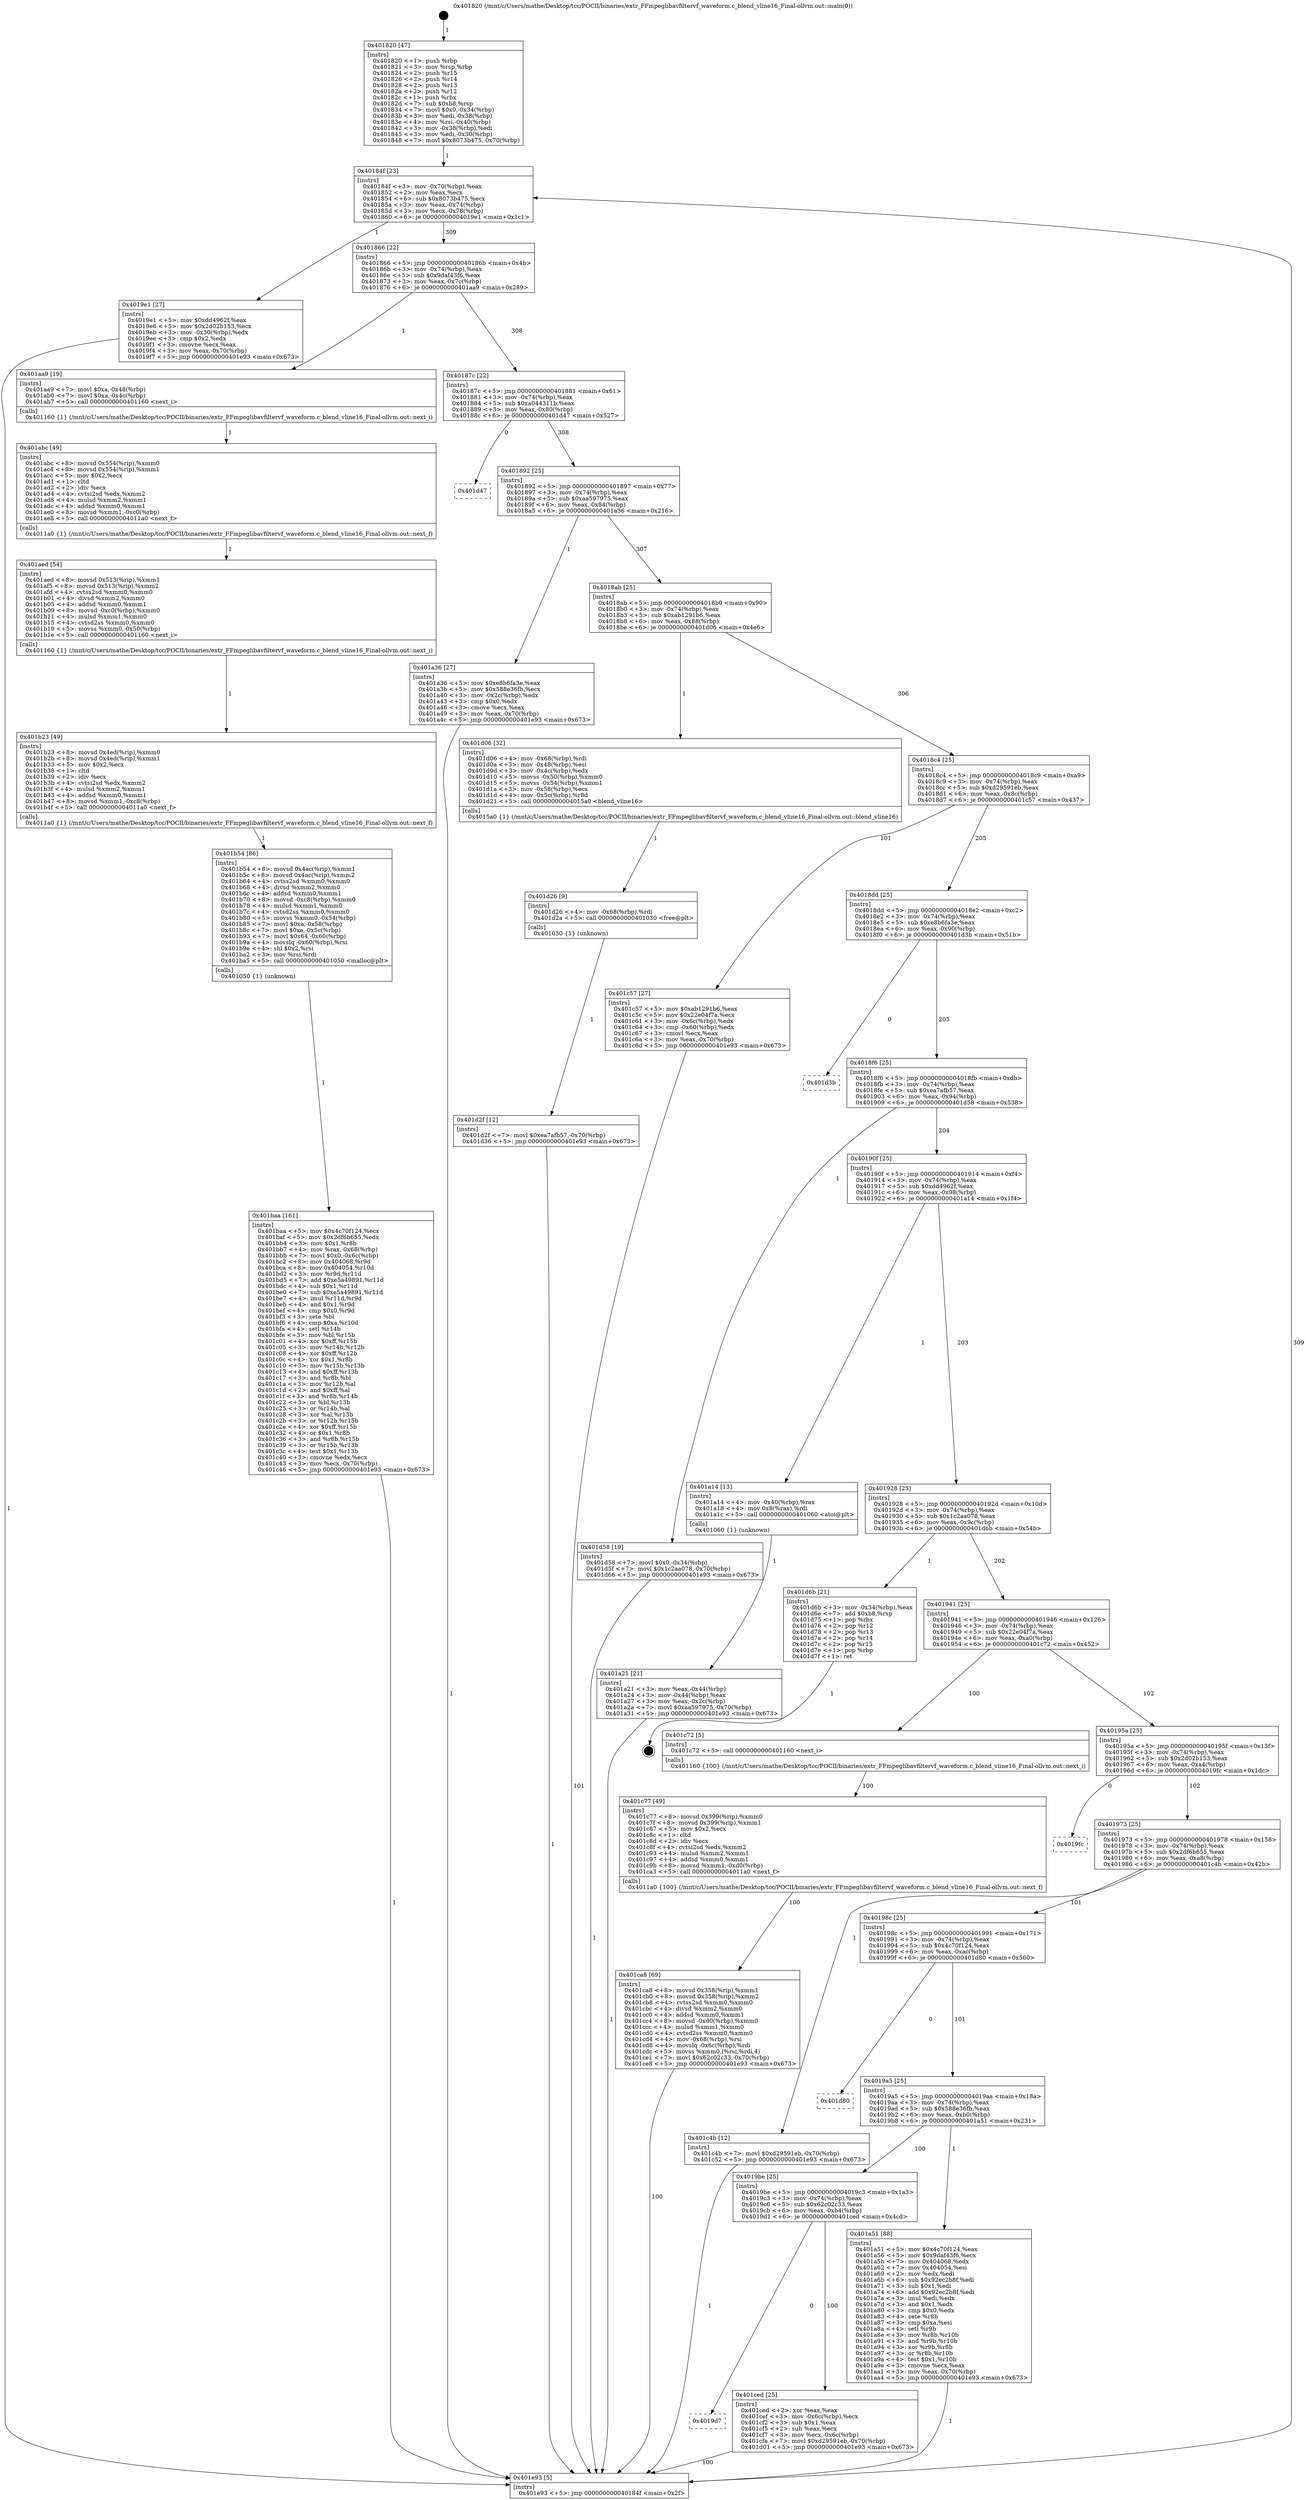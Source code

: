 digraph "0x401820" {
  label = "0x401820 (/mnt/c/Users/mathe/Desktop/tcc/POCII/binaries/extr_FFmpeglibavfiltervf_waveform.c_blend_vline16_Final-ollvm.out::main(0))"
  labelloc = "t"
  node[shape=record]

  Entry [label="",width=0.3,height=0.3,shape=circle,fillcolor=black,style=filled]
  "0x40184f" [label="{
     0x40184f [23]\l
     | [instrs]\l
     &nbsp;&nbsp;0x40184f \<+3\>: mov -0x70(%rbp),%eax\l
     &nbsp;&nbsp;0x401852 \<+2\>: mov %eax,%ecx\l
     &nbsp;&nbsp;0x401854 \<+6\>: sub $0x8073b475,%ecx\l
     &nbsp;&nbsp;0x40185a \<+3\>: mov %eax,-0x74(%rbp)\l
     &nbsp;&nbsp;0x40185d \<+3\>: mov %ecx,-0x78(%rbp)\l
     &nbsp;&nbsp;0x401860 \<+6\>: je 00000000004019e1 \<main+0x1c1\>\l
  }"]
  "0x4019e1" [label="{
     0x4019e1 [27]\l
     | [instrs]\l
     &nbsp;&nbsp;0x4019e1 \<+5\>: mov $0xdd4962f,%eax\l
     &nbsp;&nbsp;0x4019e6 \<+5\>: mov $0x2d02b153,%ecx\l
     &nbsp;&nbsp;0x4019eb \<+3\>: mov -0x30(%rbp),%edx\l
     &nbsp;&nbsp;0x4019ee \<+3\>: cmp $0x2,%edx\l
     &nbsp;&nbsp;0x4019f1 \<+3\>: cmovne %ecx,%eax\l
     &nbsp;&nbsp;0x4019f4 \<+3\>: mov %eax,-0x70(%rbp)\l
     &nbsp;&nbsp;0x4019f7 \<+5\>: jmp 0000000000401e93 \<main+0x673\>\l
  }"]
  "0x401866" [label="{
     0x401866 [22]\l
     | [instrs]\l
     &nbsp;&nbsp;0x401866 \<+5\>: jmp 000000000040186b \<main+0x4b\>\l
     &nbsp;&nbsp;0x40186b \<+3\>: mov -0x74(%rbp),%eax\l
     &nbsp;&nbsp;0x40186e \<+5\>: sub $0x9daf43f6,%eax\l
     &nbsp;&nbsp;0x401873 \<+3\>: mov %eax,-0x7c(%rbp)\l
     &nbsp;&nbsp;0x401876 \<+6\>: je 0000000000401aa9 \<main+0x289\>\l
  }"]
  "0x401e93" [label="{
     0x401e93 [5]\l
     | [instrs]\l
     &nbsp;&nbsp;0x401e93 \<+5\>: jmp 000000000040184f \<main+0x2f\>\l
  }"]
  "0x401820" [label="{
     0x401820 [47]\l
     | [instrs]\l
     &nbsp;&nbsp;0x401820 \<+1\>: push %rbp\l
     &nbsp;&nbsp;0x401821 \<+3\>: mov %rsp,%rbp\l
     &nbsp;&nbsp;0x401824 \<+2\>: push %r15\l
     &nbsp;&nbsp;0x401826 \<+2\>: push %r14\l
     &nbsp;&nbsp;0x401828 \<+2\>: push %r13\l
     &nbsp;&nbsp;0x40182a \<+2\>: push %r12\l
     &nbsp;&nbsp;0x40182c \<+1\>: push %rbx\l
     &nbsp;&nbsp;0x40182d \<+7\>: sub $0xb8,%rsp\l
     &nbsp;&nbsp;0x401834 \<+7\>: movl $0x0,-0x34(%rbp)\l
     &nbsp;&nbsp;0x40183b \<+3\>: mov %edi,-0x38(%rbp)\l
     &nbsp;&nbsp;0x40183e \<+4\>: mov %rsi,-0x40(%rbp)\l
     &nbsp;&nbsp;0x401842 \<+3\>: mov -0x38(%rbp),%edi\l
     &nbsp;&nbsp;0x401845 \<+3\>: mov %edi,-0x30(%rbp)\l
     &nbsp;&nbsp;0x401848 \<+7\>: movl $0x8073b475,-0x70(%rbp)\l
  }"]
  Exit [label="",width=0.3,height=0.3,shape=circle,fillcolor=black,style=filled,peripheries=2]
  "0x401aa9" [label="{
     0x401aa9 [19]\l
     | [instrs]\l
     &nbsp;&nbsp;0x401aa9 \<+7\>: movl $0xa,-0x48(%rbp)\l
     &nbsp;&nbsp;0x401ab0 \<+7\>: movl $0xa,-0x4c(%rbp)\l
     &nbsp;&nbsp;0x401ab7 \<+5\>: call 0000000000401160 \<next_i\>\l
     | [calls]\l
     &nbsp;&nbsp;0x401160 \{1\} (/mnt/c/Users/mathe/Desktop/tcc/POCII/binaries/extr_FFmpeglibavfiltervf_waveform.c_blend_vline16_Final-ollvm.out::next_i)\l
  }"]
  "0x40187c" [label="{
     0x40187c [22]\l
     | [instrs]\l
     &nbsp;&nbsp;0x40187c \<+5\>: jmp 0000000000401881 \<main+0x61\>\l
     &nbsp;&nbsp;0x401881 \<+3\>: mov -0x74(%rbp),%eax\l
     &nbsp;&nbsp;0x401884 \<+5\>: sub $0xa044311b,%eax\l
     &nbsp;&nbsp;0x401889 \<+3\>: mov %eax,-0x80(%rbp)\l
     &nbsp;&nbsp;0x40188c \<+6\>: je 0000000000401d47 \<main+0x527\>\l
  }"]
  "0x401d2f" [label="{
     0x401d2f [12]\l
     | [instrs]\l
     &nbsp;&nbsp;0x401d2f \<+7\>: movl $0xea7afb57,-0x70(%rbp)\l
     &nbsp;&nbsp;0x401d36 \<+5\>: jmp 0000000000401e93 \<main+0x673\>\l
  }"]
  "0x401d47" [label="{
     0x401d47\l
  }", style=dashed]
  "0x401892" [label="{
     0x401892 [25]\l
     | [instrs]\l
     &nbsp;&nbsp;0x401892 \<+5\>: jmp 0000000000401897 \<main+0x77\>\l
     &nbsp;&nbsp;0x401897 \<+3\>: mov -0x74(%rbp),%eax\l
     &nbsp;&nbsp;0x40189a \<+5\>: sub $0xaa597975,%eax\l
     &nbsp;&nbsp;0x40189f \<+6\>: mov %eax,-0x84(%rbp)\l
     &nbsp;&nbsp;0x4018a5 \<+6\>: je 0000000000401a36 \<main+0x216\>\l
  }"]
  "0x401d26" [label="{
     0x401d26 [9]\l
     | [instrs]\l
     &nbsp;&nbsp;0x401d26 \<+4\>: mov -0x68(%rbp),%rdi\l
     &nbsp;&nbsp;0x401d2a \<+5\>: call 0000000000401030 \<free@plt\>\l
     | [calls]\l
     &nbsp;&nbsp;0x401030 \{1\} (unknown)\l
  }"]
  "0x401a36" [label="{
     0x401a36 [27]\l
     | [instrs]\l
     &nbsp;&nbsp;0x401a36 \<+5\>: mov $0xe8b6fa3e,%eax\l
     &nbsp;&nbsp;0x401a3b \<+5\>: mov $0x588e36fb,%ecx\l
     &nbsp;&nbsp;0x401a40 \<+3\>: mov -0x2c(%rbp),%edx\l
     &nbsp;&nbsp;0x401a43 \<+3\>: cmp $0x0,%edx\l
     &nbsp;&nbsp;0x401a46 \<+3\>: cmove %ecx,%eax\l
     &nbsp;&nbsp;0x401a49 \<+3\>: mov %eax,-0x70(%rbp)\l
     &nbsp;&nbsp;0x401a4c \<+5\>: jmp 0000000000401e93 \<main+0x673\>\l
  }"]
  "0x4018ab" [label="{
     0x4018ab [25]\l
     | [instrs]\l
     &nbsp;&nbsp;0x4018ab \<+5\>: jmp 00000000004018b0 \<main+0x90\>\l
     &nbsp;&nbsp;0x4018b0 \<+3\>: mov -0x74(%rbp),%eax\l
     &nbsp;&nbsp;0x4018b3 \<+5\>: sub $0xab1291b6,%eax\l
     &nbsp;&nbsp;0x4018b8 \<+6\>: mov %eax,-0x88(%rbp)\l
     &nbsp;&nbsp;0x4018be \<+6\>: je 0000000000401d06 \<main+0x4e6\>\l
  }"]
  "0x4019d7" [label="{
     0x4019d7\l
  }", style=dashed]
  "0x401d06" [label="{
     0x401d06 [32]\l
     | [instrs]\l
     &nbsp;&nbsp;0x401d06 \<+4\>: mov -0x68(%rbp),%rdi\l
     &nbsp;&nbsp;0x401d0a \<+3\>: mov -0x48(%rbp),%esi\l
     &nbsp;&nbsp;0x401d0d \<+3\>: mov -0x4c(%rbp),%edx\l
     &nbsp;&nbsp;0x401d10 \<+5\>: movss -0x50(%rbp),%xmm0\l
     &nbsp;&nbsp;0x401d15 \<+5\>: movss -0x54(%rbp),%xmm1\l
     &nbsp;&nbsp;0x401d1a \<+3\>: mov -0x58(%rbp),%ecx\l
     &nbsp;&nbsp;0x401d1d \<+4\>: mov -0x5c(%rbp),%r8d\l
     &nbsp;&nbsp;0x401d21 \<+5\>: call 00000000004015a0 \<blend_vline16\>\l
     | [calls]\l
     &nbsp;&nbsp;0x4015a0 \{1\} (/mnt/c/Users/mathe/Desktop/tcc/POCII/binaries/extr_FFmpeglibavfiltervf_waveform.c_blend_vline16_Final-ollvm.out::blend_vline16)\l
  }"]
  "0x4018c4" [label="{
     0x4018c4 [25]\l
     | [instrs]\l
     &nbsp;&nbsp;0x4018c4 \<+5\>: jmp 00000000004018c9 \<main+0xa9\>\l
     &nbsp;&nbsp;0x4018c9 \<+3\>: mov -0x74(%rbp),%eax\l
     &nbsp;&nbsp;0x4018cc \<+5\>: sub $0xd29591eb,%eax\l
     &nbsp;&nbsp;0x4018d1 \<+6\>: mov %eax,-0x8c(%rbp)\l
     &nbsp;&nbsp;0x4018d7 \<+6\>: je 0000000000401c57 \<main+0x437\>\l
  }"]
  "0x401ced" [label="{
     0x401ced [25]\l
     | [instrs]\l
     &nbsp;&nbsp;0x401ced \<+2\>: xor %eax,%eax\l
     &nbsp;&nbsp;0x401cef \<+3\>: mov -0x6c(%rbp),%ecx\l
     &nbsp;&nbsp;0x401cf2 \<+3\>: sub $0x1,%eax\l
     &nbsp;&nbsp;0x401cf5 \<+2\>: sub %eax,%ecx\l
     &nbsp;&nbsp;0x401cf7 \<+3\>: mov %ecx,-0x6c(%rbp)\l
     &nbsp;&nbsp;0x401cfa \<+7\>: movl $0xd29591eb,-0x70(%rbp)\l
     &nbsp;&nbsp;0x401d01 \<+5\>: jmp 0000000000401e93 \<main+0x673\>\l
  }"]
  "0x401c57" [label="{
     0x401c57 [27]\l
     | [instrs]\l
     &nbsp;&nbsp;0x401c57 \<+5\>: mov $0xab1291b6,%eax\l
     &nbsp;&nbsp;0x401c5c \<+5\>: mov $0x22e04f7a,%ecx\l
     &nbsp;&nbsp;0x401c61 \<+3\>: mov -0x6c(%rbp),%edx\l
     &nbsp;&nbsp;0x401c64 \<+3\>: cmp -0x60(%rbp),%edx\l
     &nbsp;&nbsp;0x401c67 \<+3\>: cmovl %ecx,%eax\l
     &nbsp;&nbsp;0x401c6a \<+3\>: mov %eax,-0x70(%rbp)\l
     &nbsp;&nbsp;0x401c6d \<+5\>: jmp 0000000000401e93 \<main+0x673\>\l
  }"]
  "0x4018dd" [label="{
     0x4018dd [25]\l
     | [instrs]\l
     &nbsp;&nbsp;0x4018dd \<+5\>: jmp 00000000004018e2 \<main+0xc2\>\l
     &nbsp;&nbsp;0x4018e2 \<+3\>: mov -0x74(%rbp),%eax\l
     &nbsp;&nbsp;0x4018e5 \<+5\>: sub $0xe8b6fa3e,%eax\l
     &nbsp;&nbsp;0x4018ea \<+6\>: mov %eax,-0x90(%rbp)\l
     &nbsp;&nbsp;0x4018f0 \<+6\>: je 0000000000401d3b \<main+0x51b\>\l
  }"]
  "0x401ca8" [label="{
     0x401ca8 [69]\l
     | [instrs]\l
     &nbsp;&nbsp;0x401ca8 \<+8\>: movsd 0x358(%rip),%xmm1\l
     &nbsp;&nbsp;0x401cb0 \<+8\>: movsd 0x358(%rip),%xmm2\l
     &nbsp;&nbsp;0x401cb8 \<+4\>: cvtss2sd %xmm0,%xmm0\l
     &nbsp;&nbsp;0x401cbc \<+4\>: divsd %xmm2,%xmm0\l
     &nbsp;&nbsp;0x401cc0 \<+4\>: addsd %xmm0,%xmm1\l
     &nbsp;&nbsp;0x401cc4 \<+8\>: movsd -0xd0(%rbp),%xmm0\l
     &nbsp;&nbsp;0x401ccc \<+4\>: mulsd %xmm1,%xmm0\l
     &nbsp;&nbsp;0x401cd0 \<+4\>: cvtsd2ss %xmm0,%xmm0\l
     &nbsp;&nbsp;0x401cd4 \<+4\>: mov -0x68(%rbp),%rsi\l
     &nbsp;&nbsp;0x401cd8 \<+4\>: movslq -0x6c(%rbp),%rdi\l
     &nbsp;&nbsp;0x401cdc \<+5\>: movss %xmm0,(%rsi,%rdi,4)\l
     &nbsp;&nbsp;0x401ce1 \<+7\>: movl $0x62c02c33,-0x70(%rbp)\l
     &nbsp;&nbsp;0x401ce8 \<+5\>: jmp 0000000000401e93 \<main+0x673\>\l
  }"]
  "0x401d3b" [label="{
     0x401d3b\l
  }", style=dashed]
  "0x4018f6" [label="{
     0x4018f6 [25]\l
     | [instrs]\l
     &nbsp;&nbsp;0x4018f6 \<+5\>: jmp 00000000004018fb \<main+0xdb\>\l
     &nbsp;&nbsp;0x4018fb \<+3\>: mov -0x74(%rbp),%eax\l
     &nbsp;&nbsp;0x4018fe \<+5\>: sub $0xea7afb57,%eax\l
     &nbsp;&nbsp;0x401903 \<+6\>: mov %eax,-0x94(%rbp)\l
     &nbsp;&nbsp;0x401909 \<+6\>: je 0000000000401d58 \<main+0x538\>\l
  }"]
  "0x401c77" [label="{
     0x401c77 [49]\l
     | [instrs]\l
     &nbsp;&nbsp;0x401c77 \<+8\>: movsd 0x399(%rip),%xmm0\l
     &nbsp;&nbsp;0x401c7f \<+8\>: movsd 0x399(%rip),%xmm1\l
     &nbsp;&nbsp;0x401c87 \<+5\>: mov $0x2,%ecx\l
     &nbsp;&nbsp;0x401c8c \<+1\>: cltd\l
     &nbsp;&nbsp;0x401c8d \<+2\>: idiv %ecx\l
     &nbsp;&nbsp;0x401c8f \<+4\>: cvtsi2sd %edx,%xmm2\l
     &nbsp;&nbsp;0x401c93 \<+4\>: mulsd %xmm2,%xmm1\l
     &nbsp;&nbsp;0x401c97 \<+4\>: addsd %xmm0,%xmm1\l
     &nbsp;&nbsp;0x401c9b \<+8\>: movsd %xmm1,-0xd0(%rbp)\l
     &nbsp;&nbsp;0x401ca3 \<+5\>: call 00000000004011a0 \<next_f\>\l
     | [calls]\l
     &nbsp;&nbsp;0x4011a0 \{100\} (/mnt/c/Users/mathe/Desktop/tcc/POCII/binaries/extr_FFmpeglibavfiltervf_waveform.c_blend_vline16_Final-ollvm.out::next_f)\l
  }"]
  "0x401d58" [label="{
     0x401d58 [19]\l
     | [instrs]\l
     &nbsp;&nbsp;0x401d58 \<+7\>: movl $0x0,-0x34(%rbp)\l
     &nbsp;&nbsp;0x401d5f \<+7\>: movl $0x1c2aa078,-0x70(%rbp)\l
     &nbsp;&nbsp;0x401d66 \<+5\>: jmp 0000000000401e93 \<main+0x673\>\l
  }"]
  "0x40190f" [label="{
     0x40190f [25]\l
     | [instrs]\l
     &nbsp;&nbsp;0x40190f \<+5\>: jmp 0000000000401914 \<main+0xf4\>\l
     &nbsp;&nbsp;0x401914 \<+3\>: mov -0x74(%rbp),%eax\l
     &nbsp;&nbsp;0x401917 \<+5\>: sub $0xdd4962f,%eax\l
     &nbsp;&nbsp;0x40191c \<+6\>: mov %eax,-0x98(%rbp)\l
     &nbsp;&nbsp;0x401922 \<+6\>: je 0000000000401a14 \<main+0x1f4\>\l
  }"]
  "0x401baa" [label="{
     0x401baa [161]\l
     | [instrs]\l
     &nbsp;&nbsp;0x401baa \<+5\>: mov $0x4c70f124,%ecx\l
     &nbsp;&nbsp;0x401baf \<+5\>: mov $0x2df6b655,%edx\l
     &nbsp;&nbsp;0x401bb4 \<+3\>: mov $0x1,%r8b\l
     &nbsp;&nbsp;0x401bb7 \<+4\>: mov %rax,-0x68(%rbp)\l
     &nbsp;&nbsp;0x401bbb \<+7\>: movl $0x0,-0x6c(%rbp)\l
     &nbsp;&nbsp;0x401bc2 \<+8\>: mov 0x404068,%r9d\l
     &nbsp;&nbsp;0x401bca \<+8\>: mov 0x404054,%r10d\l
     &nbsp;&nbsp;0x401bd2 \<+3\>: mov %r9d,%r11d\l
     &nbsp;&nbsp;0x401bd5 \<+7\>: add $0xe5a49891,%r11d\l
     &nbsp;&nbsp;0x401bdc \<+4\>: sub $0x1,%r11d\l
     &nbsp;&nbsp;0x401be0 \<+7\>: sub $0xe5a49891,%r11d\l
     &nbsp;&nbsp;0x401be7 \<+4\>: imul %r11d,%r9d\l
     &nbsp;&nbsp;0x401beb \<+4\>: and $0x1,%r9d\l
     &nbsp;&nbsp;0x401bef \<+4\>: cmp $0x0,%r9d\l
     &nbsp;&nbsp;0x401bf3 \<+3\>: sete %bl\l
     &nbsp;&nbsp;0x401bf6 \<+4\>: cmp $0xa,%r10d\l
     &nbsp;&nbsp;0x401bfa \<+4\>: setl %r14b\l
     &nbsp;&nbsp;0x401bfe \<+3\>: mov %bl,%r15b\l
     &nbsp;&nbsp;0x401c01 \<+4\>: xor $0xff,%r15b\l
     &nbsp;&nbsp;0x401c05 \<+3\>: mov %r14b,%r12b\l
     &nbsp;&nbsp;0x401c08 \<+4\>: xor $0xff,%r12b\l
     &nbsp;&nbsp;0x401c0c \<+4\>: xor $0x1,%r8b\l
     &nbsp;&nbsp;0x401c10 \<+3\>: mov %r15b,%r13b\l
     &nbsp;&nbsp;0x401c13 \<+4\>: and $0xff,%r13b\l
     &nbsp;&nbsp;0x401c17 \<+3\>: and %r8b,%bl\l
     &nbsp;&nbsp;0x401c1a \<+3\>: mov %r12b,%al\l
     &nbsp;&nbsp;0x401c1d \<+2\>: and $0xff,%al\l
     &nbsp;&nbsp;0x401c1f \<+3\>: and %r8b,%r14b\l
     &nbsp;&nbsp;0x401c22 \<+3\>: or %bl,%r13b\l
     &nbsp;&nbsp;0x401c25 \<+3\>: or %r14b,%al\l
     &nbsp;&nbsp;0x401c28 \<+3\>: xor %al,%r13b\l
     &nbsp;&nbsp;0x401c2b \<+3\>: or %r12b,%r15b\l
     &nbsp;&nbsp;0x401c2e \<+4\>: xor $0xff,%r15b\l
     &nbsp;&nbsp;0x401c32 \<+4\>: or $0x1,%r8b\l
     &nbsp;&nbsp;0x401c36 \<+3\>: and %r8b,%r15b\l
     &nbsp;&nbsp;0x401c39 \<+3\>: or %r15b,%r13b\l
     &nbsp;&nbsp;0x401c3c \<+4\>: test $0x1,%r13b\l
     &nbsp;&nbsp;0x401c40 \<+3\>: cmovne %edx,%ecx\l
     &nbsp;&nbsp;0x401c43 \<+3\>: mov %ecx,-0x70(%rbp)\l
     &nbsp;&nbsp;0x401c46 \<+5\>: jmp 0000000000401e93 \<main+0x673\>\l
  }"]
  "0x401a14" [label="{
     0x401a14 [13]\l
     | [instrs]\l
     &nbsp;&nbsp;0x401a14 \<+4\>: mov -0x40(%rbp),%rax\l
     &nbsp;&nbsp;0x401a18 \<+4\>: mov 0x8(%rax),%rdi\l
     &nbsp;&nbsp;0x401a1c \<+5\>: call 0000000000401060 \<atoi@plt\>\l
     | [calls]\l
     &nbsp;&nbsp;0x401060 \{1\} (unknown)\l
  }"]
  "0x401928" [label="{
     0x401928 [25]\l
     | [instrs]\l
     &nbsp;&nbsp;0x401928 \<+5\>: jmp 000000000040192d \<main+0x10d\>\l
     &nbsp;&nbsp;0x40192d \<+3\>: mov -0x74(%rbp),%eax\l
     &nbsp;&nbsp;0x401930 \<+5\>: sub $0x1c2aa078,%eax\l
     &nbsp;&nbsp;0x401935 \<+6\>: mov %eax,-0x9c(%rbp)\l
     &nbsp;&nbsp;0x40193b \<+6\>: je 0000000000401d6b \<main+0x54b\>\l
  }"]
  "0x401a21" [label="{
     0x401a21 [21]\l
     | [instrs]\l
     &nbsp;&nbsp;0x401a21 \<+3\>: mov %eax,-0x44(%rbp)\l
     &nbsp;&nbsp;0x401a24 \<+3\>: mov -0x44(%rbp),%eax\l
     &nbsp;&nbsp;0x401a27 \<+3\>: mov %eax,-0x2c(%rbp)\l
     &nbsp;&nbsp;0x401a2a \<+7\>: movl $0xaa597975,-0x70(%rbp)\l
     &nbsp;&nbsp;0x401a31 \<+5\>: jmp 0000000000401e93 \<main+0x673\>\l
  }"]
  "0x401b54" [label="{
     0x401b54 [86]\l
     | [instrs]\l
     &nbsp;&nbsp;0x401b54 \<+8\>: movsd 0x4ac(%rip),%xmm1\l
     &nbsp;&nbsp;0x401b5c \<+8\>: movsd 0x4ac(%rip),%xmm2\l
     &nbsp;&nbsp;0x401b64 \<+4\>: cvtss2sd %xmm0,%xmm0\l
     &nbsp;&nbsp;0x401b68 \<+4\>: divsd %xmm2,%xmm0\l
     &nbsp;&nbsp;0x401b6c \<+4\>: addsd %xmm0,%xmm1\l
     &nbsp;&nbsp;0x401b70 \<+8\>: movsd -0xc8(%rbp),%xmm0\l
     &nbsp;&nbsp;0x401b78 \<+4\>: mulsd %xmm1,%xmm0\l
     &nbsp;&nbsp;0x401b7c \<+4\>: cvtsd2ss %xmm0,%xmm0\l
     &nbsp;&nbsp;0x401b80 \<+5\>: movss %xmm0,-0x54(%rbp)\l
     &nbsp;&nbsp;0x401b85 \<+7\>: movl $0xa,-0x58(%rbp)\l
     &nbsp;&nbsp;0x401b8c \<+7\>: movl $0xa,-0x5c(%rbp)\l
     &nbsp;&nbsp;0x401b93 \<+7\>: movl $0x64,-0x60(%rbp)\l
     &nbsp;&nbsp;0x401b9a \<+4\>: movslq -0x60(%rbp),%rsi\l
     &nbsp;&nbsp;0x401b9e \<+4\>: shl $0x2,%rsi\l
     &nbsp;&nbsp;0x401ba2 \<+3\>: mov %rsi,%rdi\l
     &nbsp;&nbsp;0x401ba5 \<+5\>: call 0000000000401050 \<malloc@plt\>\l
     | [calls]\l
     &nbsp;&nbsp;0x401050 \{1\} (unknown)\l
  }"]
  "0x401d6b" [label="{
     0x401d6b [21]\l
     | [instrs]\l
     &nbsp;&nbsp;0x401d6b \<+3\>: mov -0x34(%rbp),%eax\l
     &nbsp;&nbsp;0x401d6e \<+7\>: add $0xb8,%rsp\l
     &nbsp;&nbsp;0x401d75 \<+1\>: pop %rbx\l
     &nbsp;&nbsp;0x401d76 \<+2\>: pop %r12\l
     &nbsp;&nbsp;0x401d78 \<+2\>: pop %r13\l
     &nbsp;&nbsp;0x401d7a \<+2\>: pop %r14\l
     &nbsp;&nbsp;0x401d7c \<+2\>: pop %r15\l
     &nbsp;&nbsp;0x401d7e \<+1\>: pop %rbp\l
     &nbsp;&nbsp;0x401d7f \<+1\>: ret\l
  }"]
  "0x401941" [label="{
     0x401941 [25]\l
     | [instrs]\l
     &nbsp;&nbsp;0x401941 \<+5\>: jmp 0000000000401946 \<main+0x126\>\l
     &nbsp;&nbsp;0x401946 \<+3\>: mov -0x74(%rbp),%eax\l
     &nbsp;&nbsp;0x401949 \<+5\>: sub $0x22e04f7a,%eax\l
     &nbsp;&nbsp;0x40194e \<+6\>: mov %eax,-0xa0(%rbp)\l
     &nbsp;&nbsp;0x401954 \<+6\>: je 0000000000401c72 \<main+0x452\>\l
  }"]
  "0x401b23" [label="{
     0x401b23 [49]\l
     | [instrs]\l
     &nbsp;&nbsp;0x401b23 \<+8\>: movsd 0x4ed(%rip),%xmm0\l
     &nbsp;&nbsp;0x401b2b \<+8\>: movsd 0x4ed(%rip),%xmm1\l
     &nbsp;&nbsp;0x401b33 \<+5\>: mov $0x2,%ecx\l
     &nbsp;&nbsp;0x401b38 \<+1\>: cltd\l
     &nbsp;&nbsp;0x401b39 \<+2\>: idiv %ecx\l
     &nbsp;&nbsp;0x401b3b \<+4\>: cvtsi2sd %edx,%xmm2\l
     &nbsp;&nbsp;0x401b3f \<+4\>: mulsd %xmm2,%xmm1\l
     &nbsp;&nbsp;0x401b43 \<+4\>: addsd %xmm0,%xmm1\l
     &nbsp;&nbsp;0x401b47 \<+8\>: movsd %xmm1,-0xc8(%rbp)\l
     &nbsp;&nbsp;0x401b4f \<+5\>: call 00000000004011a0 \<next_f\>\l
     | [calls]\l
     &nbsp;&nbsp;0x4011a0 \{1\} (/mnt/c/Users/mathe/Desktop/tcc/POCII/binaries/extr_FFmpeglibavfiltervf_waveform.c_blend_vline16_Final-ollvm.out::next_f)\l
  }"]
  "0x401c72" [label="{
     0x401c72 [5]\l
     | [instrs]\l
     &nbsp;&nbsp;0x401c72 \<+5\>: call 0000000000401160 \<next_i\>\l
     | [calls]\l
     &nbsp;&nbsp;0x401160 \{100\} (/mnt/c/Users/mathe/Desktop/tcc/POCII/binaries/extr_FFmpeglibavfiltervf_waveform.c_blend_vline16_Final-ollvm.out::next_i)\l
  }"]
  "0x40195a" [label="{
     0x40195a [25]\l
     | [instrs]\l
     &nbsp;&nbsp;0x40195a \<+5\>: jmp 000000000040195f \<main+0x13f\>\l
     &nbsp;&nbsp;0x40195f \<+3\>: mov -0x74(%rbp),%eax\l
     &nbsp;&nbsp;0x401962 \<+5\>: sub $0x2d02b153,%eax\l
     &nbsp;&nbsp;0x401967 \<+6\>: mov %eax,-0xa4(%rbp)\l
     &nbsp;&nbsp;0x40196d \<+6\>: je 00000000004019fc \<main+0x1dc\>\l
  }"]
  "0x401aed" [label="{
     0x401aed [54]\l
     | [instrs]\l
     &nbsp;&nbsp;0x401aed \<+8\>: movsd 0x513(%rip),%xmm1\l
     &nbsp;&nbsp;0x401af5 \<+8\>: movsd 0x513(%rip),%xmm2\l
     &nbsp;&nbsp;0x401afd \<+4\>: cvtss2sd %xmm0,%xmm0\l
     &nbsp;&nbsp;0x401b01 \<+4\>: divsd %xmm2,%xmm0\l
     &nbsp;&nbsp;0x401b05 \<+4\>: addsd %xmm0,%xmm1\l
     &nbsp;&nbsp;0x401b09 \<+8\>: movsd -0xc0(%rbp),%xmm0\l
     &nbsp;&nbsp;0x401b11 \<+4\>: mulsd %xmm1,%xmm0\l
     &nbsp;&nbsp;0x401b15 \<+4\>: cvtsd2ss %xmm0,%xmm0\l
     &nbsp;&nbsp;0x401b19 \<+5\>: movss %xmm0,-0x50(%rbp)\l
     &nbsp;&nbsp;0x401b1e \<+5\>: call 0000000000401160 \<next_i\>\l
     | [calls]\l
     &nbsp;&nbsp;0x401160 \{1\} (/mnt/c/Users/mathe/Desktop/tcc/POCII/binaries/extr_FFmpeglibavfiltervf_waveform.c_blend_vline16_Final-ollvm.out::next_i)\l
  }"]
  "0x4019fc" [label="{
     0x4019fc\l
  }", style=dashed]
  "0x401973" [label="{
     0x401973 [25]\l
     | [instrs]\l
     &nbsp;&nbsp;0x401973 \<+5\>: jmp 0000000000401978 \<main+0x158\>\l
     &nbsp;&nbsp;0x401978 \<+3\>: mov -0x74(%rbp),%eax\l
     &nbsp;&nbsp;0x40197b \<+5\>: sub $0x2df6b655,%eax\l
     &nbsp;&nbsp;0x401980 \<+6\>: mov %eax,-0xa8(%rbp)\l
     &nbsp;&nbsp;0x401986 \<+6\>: je 0000000000401c4b \<main+0x42b\>\l
  }"]
  "0x401abc" [label="{
     0x401abc [49]\l
     | [instrs]\l
     &nbsp;&nbsp;0x401abc \<+8\>: movsd 0x554(%rip),%xmm0\l
     &nbsp;&nbsp;0x401ac4 \<+8\>: movsd 0x554(%rip),%xmm1\l
     &nbsp;&nbsp;0x401acc \<+5\>: mov $0x2,%ecx\l
     &nbsp;&nbsp;0x401ad1 \<+1\>: cltd\l
     &nbsp;&nbsp;0x401ad2 \<+2\>: idiv %ecx\l
     &nbsp;&nbsp;0x401ad4 \<+4\>: cvtsi2sd %edx,%xmm2\l
     &nbsp;&nbsp;0x401ad8 \<+4\>: mulsd %xmm2,%xmm1\l
     &nbsp;&nbsp;0x401adc \<+4\>: addsd %xmm0,%xmm1\l
     &nbsp;&nbsp;0x401ae0 \<+8\>: movsd %xmm1,-0xc0(%rbp)\l
     &nbsp;&nbsp;0x401ae8 \<+5\>: call 00000000004011a0 \<next_f\>\l
     | [calls]\l
     &nbsp;&nbsp;0x4011a0 \{1\} (/mnt/c/Users/mathe/Desktop/tcc/POCII/binaries/extr_FFmpeglibavfiltervf_waveform.c_blend_vline16_Final-ollvm.out::next_f)\l
  }"]
  "0x401c4b" [label="{
     0x401c4b [12]\l
     | [instrs]\l
     &nbsp;&nbsp;0x401c4b \<+7\>: movl $0xd29591eb,-0x70(%rbp)\l
     &nbsp;&nbsp;0x401c52 \<+5\>: jmp 0000000000401e93 \<main+0x673\>\l
  }"]
  "0x40198c" [label="{
     0x40198c [25]\l
     | [instrs]\l
     &nbsp;&nbsp;0x40198c \<+5\>: jmp 0000000000401991 \<main+0x171\>\l
     &nbsp;&nbsp;0x401991 \<+3\>: mov -0x74(%rbp),%eax\l
     &nbsp;&nbsp;0x401994 \<+5\>: sub $0x4c70f124,%eax\l
     &nbsp;&nbsp;0x401999 \<+6\>: mov %eax,-0xac(%rbp)\l
     &nbsp;&nbsp;0x40199f \<+6\>: je 0000000000401d80 \<main+0x560\>\l
  }"]
  "0x4019be" [label="{
     0x4019be [25]\l
     | [instrs]\l
     &nbsp;&nbsp;0x4019be \<+5\>: jmp 00000000004019c3 \<main+0x1a3\>\l
     &nbsp;&nbsp;0x4019c3 \<+3\>: mov -0x74(%rbp),%eax\l
     &nbsp;&nbsp;0x4019c6 \<+5\>: sub $0x62c02c33,%eax\l
     &nbsp;&nbsp;0x4019cb \<+6\>: mov %eax,-0xb4(%rbp)\l
     &nbsp;&nbsp;0x4019d1 \<+6\>: je 0000000000401ced \<main+0x4cd\>\l
  }"]
  "0x401d80" [label="{
     0x401d80\l
  }", style=dashed]
  "0x4019a5" [label="{
     0x4019a5 [25]\l
     | [instrs]\l
     &nbsp;&nbsp;0x4019a5 \<+5\>: jmp 00000000004019aa \<main+0x18a\>\l
     &nbsp;&nbsp;0x4019aa \<+3\>: mov -0x74(%rbp),%eax\l
     &nbsp;&nbsp;0x4019ad \<+5\>: sub $0x588e36fb,%eax\l
     &nbsp;&nbsp;0x4019b2 \<+6\>: mov %eax,-0xb0(%rbp)\l
     &nbsp;&nbsp;0x4019b8 \<+6\>: je 0000000000401a51 \<main+0x231\>\l
  }"]
  "0x401a51" [label="{
     0x401a51 [88]\l
     | [instrs]\l
     &nbsp;&nbsp;0x401a51 \<+5\>: mov $0x4c70f124,%eax\l
     &nbsp;&nbsp;0x401a56 \<+5\>: mov $0x9daf43f6,%ecx\l
     &nbsp;&nbsp;0x401a5b \<+7\>: mov 0x404068,%edx\l
     &nbsp;&nbsp;0x401a62 \<+7\>: mov 0x404054,%esi\l
     &nbsp;&nbsp;0x401a69 \<+2\>: mov %edx,%edi\l
     &nbsp;&nbsp;0x401a6b \<+6\>: sub $0x92ec2b8f,%edi\l
     &nbsp;&nbsp;0x401a71 \<+3\>: sub $0x1,%edi\l
     &nbsp;&nbsp;0x401a74 \<+6\>: add $0x92ec2b8f,%edi\l
     &nbsp;&nbsp;0x401a7a \<+3\>: imul %edi,%edx\l
     &nbsp;&nbsp;0x401a7d \<+3\>: and $0x1,%edx\l
     &nbsp;&nbsp;0x401a80 \<+3\>: cmp $0x0,%edx\l
     &nbsp;&nbsp;0x401a83 \<+4\>: sete %r8b\l
     &nbsp;&nbsp;0x401a87 \<+3\>: cmp $0xa,%esi\l
     &nbsp;&nbsp;0x401a8a \<+4\>: setl %r9b\l
     &nbsp;&nbsp;0x401a8e \<+3\>: mov %r8b,%r10b\l
     &nbsp;&nbsp;0x401a91 \<+3\>: and %r9b,%r10b\l
     &nbsp;&nbsp;0x401a94 \<+3\>: xor %r9b,%r8b\l
     &nbsp;&nbsp;0x401a97 \<+3\>: or %r8b,%r10b\l
     &nbsp;&nbsp;0x401a9a \<+4\>: test $0x1,%r10b\l
     &nbsp;&nbsp;0x401a9e \<+3\>: cmovne %ecx,%eax\l
     &nbsp;&nbsp;0x401aa1 \<+3\>: mov %eax,-0x70(%rbp)\l
     &nbsp;&nbsp;0x401aa4 \<+5\>: jmp 0000000000401e93 \<main+0x673\>\l
  }"]
  Entry -> "0x401820" [label=" 1"]
  "0x40184f" -> "0x4019e1" [label=" 1"]
  "0x40184f" -> "0x401866" [label=" 309"]
  "0x4019e1" -> "0x401e93" [label=" 1"]
  "0x401820" -> "0x40184f" [label=" 1"]
  "0x401e93" -> "0x40184f" [label=" 309"]
  "0x401d6b" -> Exit [label=" 1"]
  "0x401866" -> "0x401aa9" [label=" 1"]
  "0x401866" -> "0x40187c" [label=" 308"]
  "0x401d58" -> "0x401e93" [label=" 1"]
  "0x40187c" -> "0x401d47" [label=" 0"]
  "0x40187c" -> "0x401892" [label=" 308"]
  "0x401d2f" -> "0x401e93" [label=" 1"]
  "0x401892" -> "0x401a36" [label=" 1"]
  "0x401892" -> "0x4018ab" [label=" 307"]
  "0x401d26" -> "0x401d2f" [label=" 1"]
  "0x4018ab" -> "0x401d06" [label=" 1"]
  "0x4018ab" -> "0x4018c4" [label=" 306"]
  "0x401d06" -> "0x401d26" [label=" 1"]
  "0x4018c4" -> "0x401c57" [label=" 101"]
  "0x4018c4" -> "0x4018dd" [label=" 205"]
  "0x401ced" -> "0x401e93" [label=" 100"]
  "0x4018dd" -> "0x401d3b" [label=" 0"]
  "0x4018dd" -> "0x4018f6" [label=" 205"]
  "0x4019be" -> "0x401ced" [label=" 100"]
  "0x4018f6" -> "0x401d58" [label=" 1"]
  "0x4018f6" -> "0x40190f" [label=" 204"]
  "0x4019be" -> "0x4019d7" [label=" 0"]
  "0x40190f" -> "0x401a14" [label=" 1"]
  "0x40190f" -> "0x401928" [label=" 203"]
  "0x401a14" -> "0x401a21" [label=" 1"]
  "0x401a21" -> "0x401e93" [label=" 1"]
  "0x401a36" -> "0x401e93" [label=" 1"]
  "0x401ca8" -> "0x401e93" [label=" 100"]
  "0x401928" -> "0x401d6b" [label=" 1"]
  "0x401928" -> "0x401941" [label=" 202"]
  "0x401c77" -> "0x401ca8" [label=" 100"]
  "0x401941" -> "0x401c72" [label=" 100"]
  "0x401941" -> "0x40195a" [label=" 102"]
  "0x401c72" -> "0x401c77" [label=" 100"]
  "0x40195a" -> "0x4019fc" [label=" 0"]
  "0x40195a" -> "0x401973" [label=" 102"]
  "0x401c57" -> "0x401e93" [label=" 101"]
  "0x401973" -> "0x401c4b" [label=" 1"]
  "0x401973" -> "0x40198c" [label=" 101"]
  "0x401c4b" -> "0x401e93" [label=" 1"]
  "0x40198c" -> "0x401d80" [label=" 0"]
  "0x40198c" -> "0x4019a5" [label=" 101"]
  "0x401baa" -> "0x401e93" [label=" 1"]
  "0x4019a5" -> "0x401a51" [label=" 1"]
  "0x4019a5" -> "0x4019be" [label=" 100"]
  "0x401a51" -> "0x401e93" [label=" 1"]
  "0x401aa9" -> "0x401abc" [label=" 1"]
  "0x401abc" -> "0x401aed" [label=" 1"]
  "0x401aed" -> "0x401b23" [label=" 1"]
  "0x401b23" -> "0x401b54" [label=" 1"]
  "0x401b54" -> "0x401baa" [label=" 1"]
}
